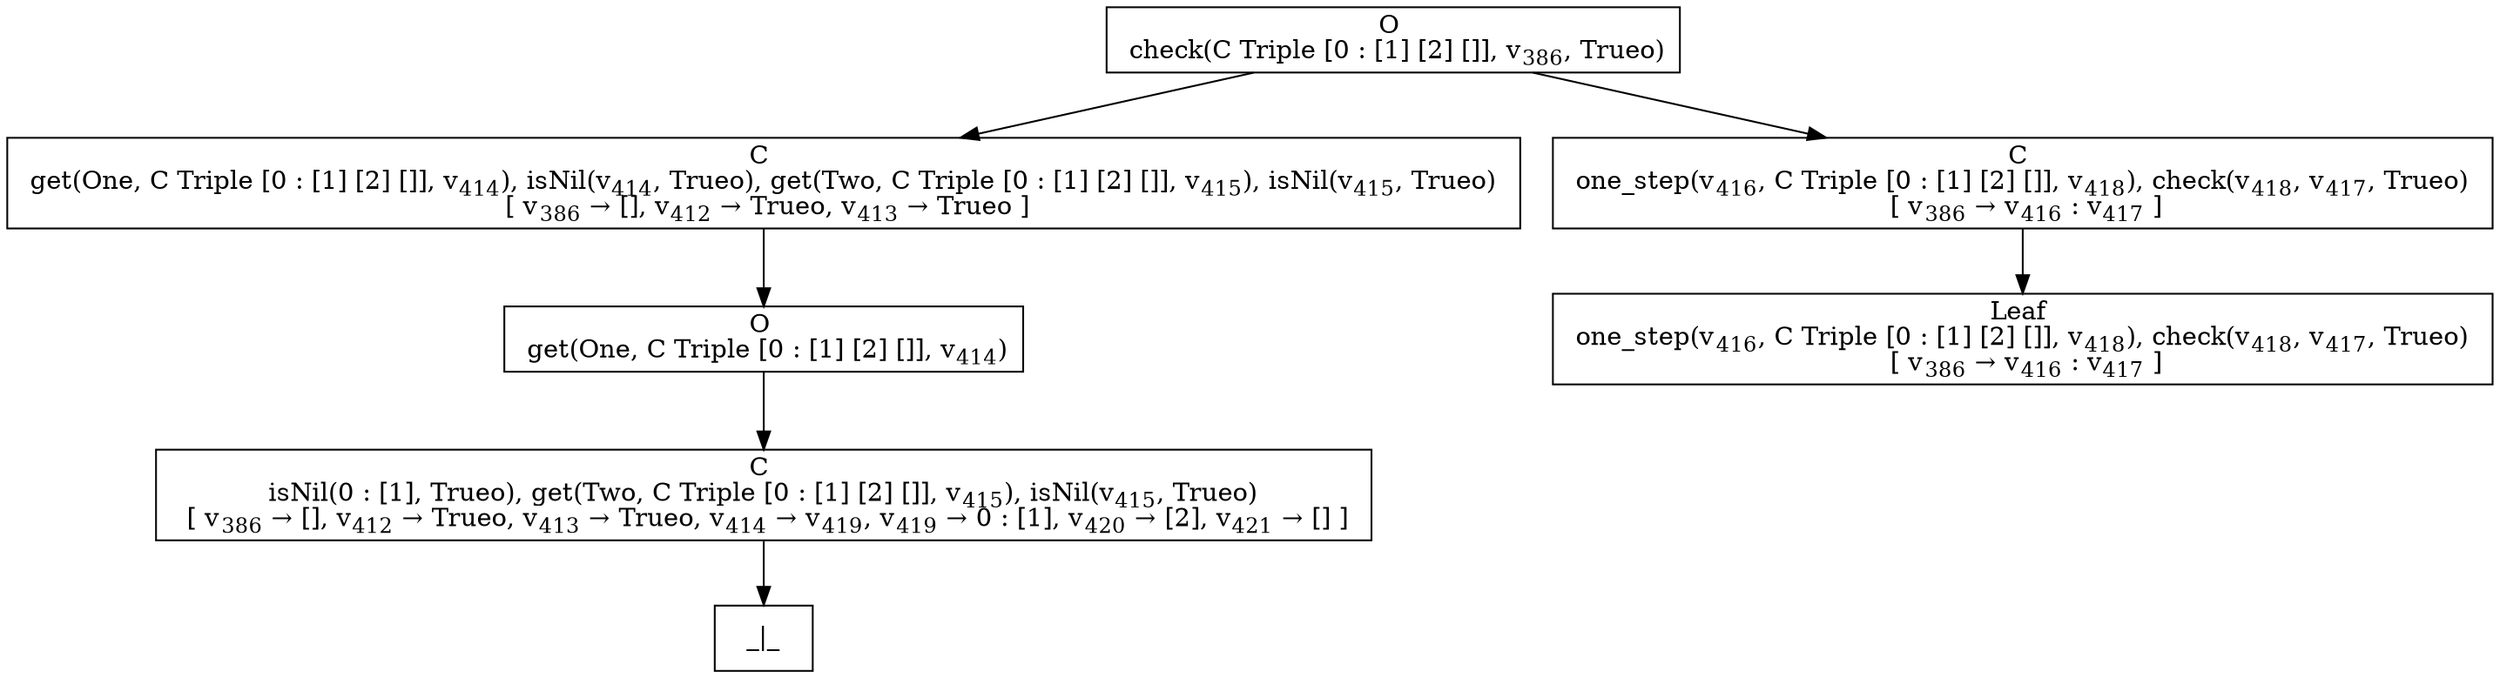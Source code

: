 digraph {
    graph [rankdir=TB
          ,bgcolor=transparent];
    node [shape=box
         ,fillcolor=white
         ,style=filled];
    0 [label=<O <BR/> check(C Triple [0 : [1] [2] []], v<SUB>386</SUB>, Trueo)>];
    1 [label=<C <BR/> get(One, C Triple [0 : [1] [2] []], v<SUB>414</SUB>), isNil(v<SUB>414</SUB>, Trueo), get(Two, C Triple [0 : [1] [2] []], v<SUB>415</SUB>), isNil(v<SUB>415</SUB>, Trueo) <BR/>  [ v<SUB>386</SUB> &rarr; [], v<SUB>412</SUB> &rarr; Trueo, v<SUB>413</SUB> &rarr; Trueo ] >];
    2 [label=<C <BR/> one_step(v<SUB>416</SUB>, C Triple [0 : [1] [2] []], v<SUB>418</SUB>), check(v<SUB>418</SUB>, v<SUB>417</SUB>, Trueo) <BR/>  [ v<SUB>386</SUB> &rarr; v<SUB>416</SUB> : v<SUB>417</SUB> ] >];
    3 [label=<O <BR/> get(One, C Triple [0 : [1] [2] []], v<SUB>414</SUB>)>];
    4 [label=<C <BR/> isNil(0 : [1], Trueo), get(Two, C Triple [0 : [1] [2] []], v<SUB>415</SUB>), isNil(v<SUB>415</SUB>, Trueo) <BR/>  [ v<SUB>386</SUB> &rarr; [], v<SUB>412</SUB> &rarr; Trueo, v<SUB>413</SUB> &rarr; Trueo, v<SUB>414</SUB> &rarr; v<SUB>419</SUB>, v<SUB>419</SUB> &rarr; 0 : [1], v<SUB>420</SUB> &rarr; [2], v<SUB>421</SUB> &rarr; [] ] >];
    5 [label=<_|_>];
    6 [label=<Leaf <BR/> one_step(v<SUB>416</SUB>, C Triple [0 : [1] [2] []], v<SUB>418</SUB>), check(v<SUB>418</SUB>, v<SUB>417</SUB>, Trueo) <BR/>  [ v<SUB>386</SUB> &rarr; v<SUB>416</SUB> : v<SUB>417</SUB> ] >];
    0 -> 1 [label=""];
    0 -> 2 [label=""];
    1 -> 3 [label=""];
    2 -> 6 [label=""];
    3 -> 4 [label=""];
    4 -> 5 [label=""];
}